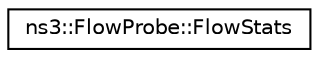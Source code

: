 digraph "Graphical Class Hierarchy"
{
 // LATEX_PDF_SIZE
  edge [fontname="Helvetica",fontsize="10",labelfontname="Helvetica",labelfontsize="10"];
  node [fontname="Helvetica",fontsize="10",shape=record];
  rankdir="LR";
  Node0 [label="ns3::FlowProbe::FlowStats",height=0.2,width=0.4,color="black", fillcolor="white", style="filled",URL="$structns3_1_1_flow_probe_1_1_flow_stats.html",tooltip="Structure to hold the statistics of a flow."];
}
